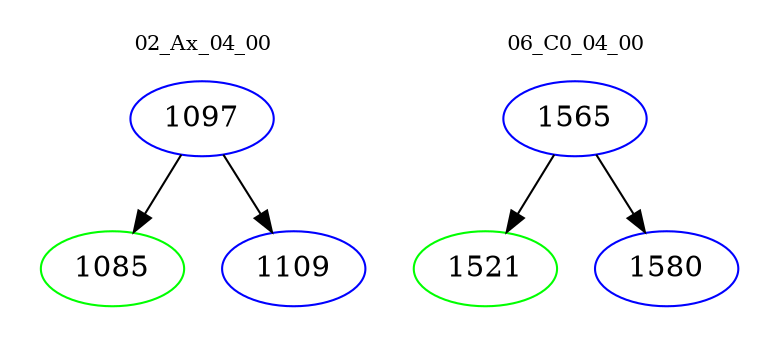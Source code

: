 digraph{
subgraph cluster_0 {
color = white
label = "02_Ax_04_00";
fontsize=10;
T0_1097 [label="1097", color="blue"]
T0_1097 -> T0_1085 [color="black"]
T0_1085 [label="1085", color="green"]
T0_1097 -> T0_1109 [color="black"]
T0_1109 [label="1109", color="blue"]
}
subgraph cluster_1 {
color = white
label = "06_C0_04_00";
fontsize=10;
T1_1565 [label="1565", color="blue"]
T1_1565 -> T1_1521 [color="black"]
T1_1521 [label="1521", color="green"]
T1_1565 -> T1_1580 [color="black"]
T1_1580 [label="1580", color="blue"]
}
}
